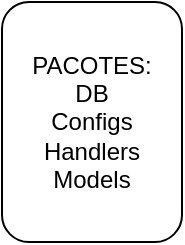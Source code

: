 <mxfile>
    <diagram id="D1smWDiR0jM6n6IMPvln" name="Page-1">
        <mxGraphModel dx="361" dy="346" grid="1" gridSize="10" guides="1" tooltips="1" connect="1" arrows="1" fold="1" page="1" pageScale="1" pageWidth="850" pageHeight="1100" math="0" shadow="0">
            <root>
                <mxCell id="0"/>
                <mxCell id="1" parent="0"/>
                <mxCell id="2" value="PACOTES:&lt;br&gt;DB&lt;br&gt;Configs&lt;br&gt;Handlers&lt;br&gt;Models" style="rounded=1;whiteSpace=wrap;html=1;" vertex="1" parent="1">
                    <mxGeometry x="30" y="10" width="90" height="120" as="geometry"/>
                </mxCell>
            </root>
        </mxGraphModel>
    </diagram>
</mxfile>